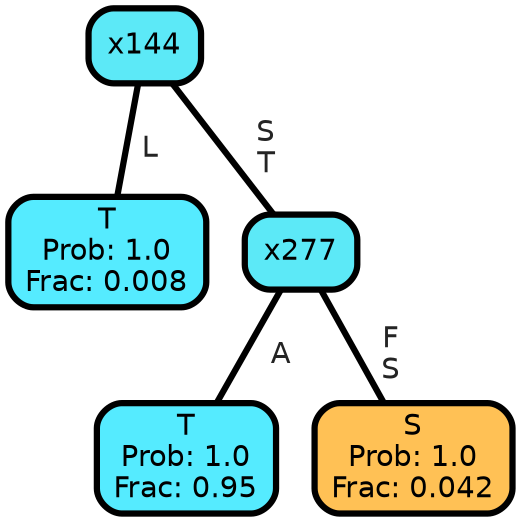 graph Tree {
node [shape=box, style="filled, rounded",color="black",penwidth="3",fontcolor="black",                 fontname=helvetica] ;
graph [ranksep="0 equally", splines=straight,                 bgcolor=transparent, dpi=200] ;
edge [fontname=helvetica, fontweight=bold,fontcolor=grey14,color=black] ;
0 [label="T
Prob: 1.0
Frac: 0.008", fillcolor="#55ebff"] ;
1 [label="x144", fillcolor="#5ce9f7"] ;
2 [label="T
Prob: 1.0
Frac: 0.95", fillcolor="#55ebff"] ;
3 [label="x277", fillcolor="#5ce9f7"] ;
4 [label="S
Prob: 1.0
Frac: 0.042", fillcolor="#ffc155"] ;
1 -- 0 [label=" L",penwidth=3] ;
1 -- 3 [label=" S\n T",penwidth=3] ;
3 -- 2 [label=" A",penwidth=3] ;
3 -- 4 [label=" F\n S",penwidth=3] ;
{rank = same;}}